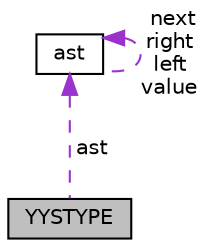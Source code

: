 digraph "YYSTYPE"
{
  edge [fontname="Helvetica",fontsize="10",labelfontname="Helvetica",labelfontsize="10"];
  node [fontname="Helvetica",fontsize="10",shape=record];
  Node1 [label="YYSTYPE",height=0.2,width=0.4,color="black", fillcolor="grey75", style="filled", fontcolor="black"];
  Node2 -> Node1 [dir="back",color="darkorchid3",fontsize="10",style="dashed",label=" ast" ,fontname="Helvetica"];
  Node2 [label="ast",height=0.2,width=0.4,color="black", fillcolor="white", style="filled",URL="$structast.html",tooltip="Noeud de l&#39;ast. "];
  Node2 -> Node2 [dir="back",color="darkorchid3",fontsize="10",style="dashed",label=" next\nright\nleft\nvalue" ,fontname="Helvetica"];
}
